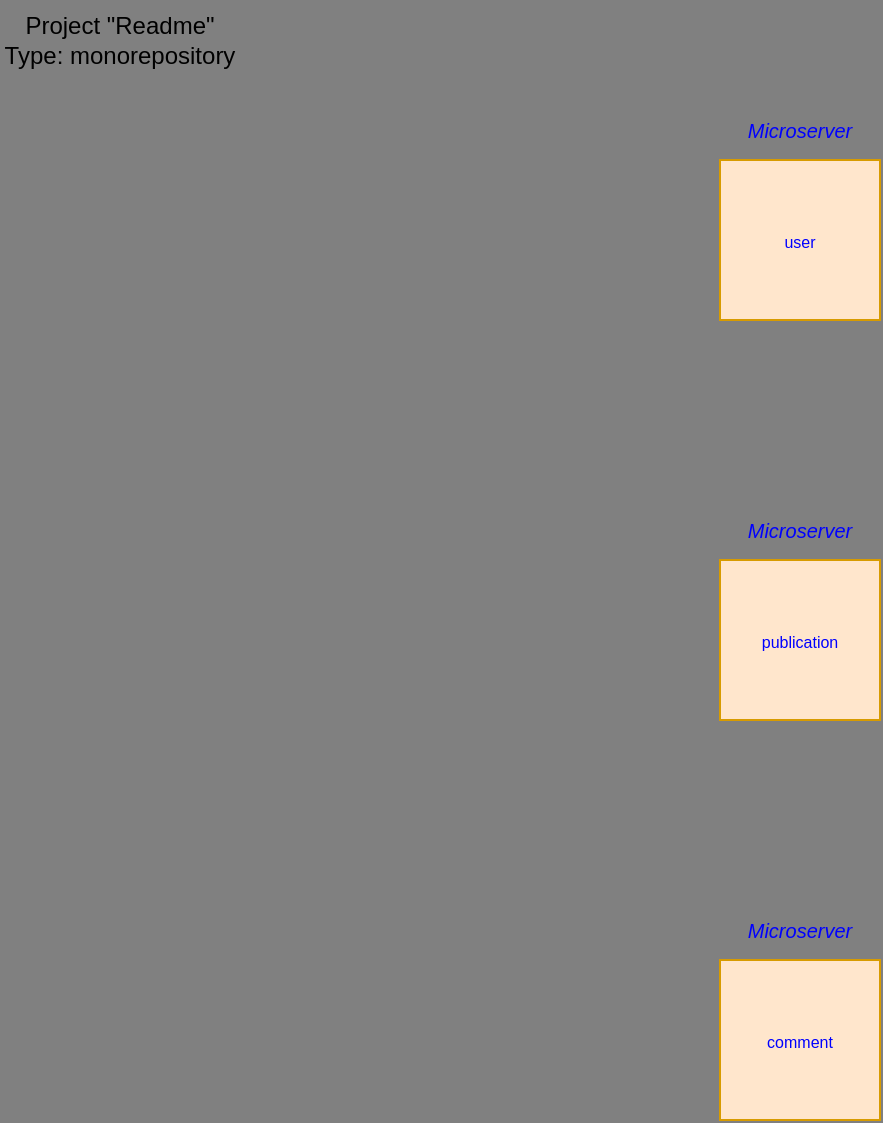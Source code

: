 <mxfile version="24.8.4">
  <diagram name="Страница — 1" id="RdNGJTVPq1b7253PMd-8">
    <mxGraphModel dx="716" dy="411" grid="1" gridSize="10" guides="1" tooltips="1" connect="1" arrows="1" fold="1" page="1" pageScale="1" pageWidth="827" pageHeight="1169" background="#808080" math="0" shadow="0">
      <root>
        <mxCell id="0" />
        <mxCell id="1" parent="0" />
        <mxCell id="OCjujdJqxw8IR3FMv2gj-1" value="" style="whiteSpace=wrap;html=1;aspect=fixed;fillColor=#ffe6cc;strokeColor=#d79b00;" vertex="1" parent="1">
          <mxGeometry x="400" y="120" width="80" height="80" as="geometry" />
        </mxCell>
        <mxCell id="OCjujdJqxw8IR3FMv2gj-2" value="" style="whiteSpace=wrap;html=1;aspect=fixed;fillColor=#ffe6cc;strokeColor=#d79b00;" vertex="1" parent="1">
          <mxGeometry x="400" y="320" width="80" height="80" as="geometry" />
        </mxCell>
        <mxCell id="OCjujdJqxw8IR3FMv2gj-3" value="" style="whiteSpace=wrap;html=1;aspect=fixed;fillColor=#ffe6cc;strokeColor=#d79b00;" vertex="1" parent="1">
          <mxGeometry x="400" y="520" width="80" height="80" as="geometry" />
        </mxCell>
        <mxCell id="OCjujdJqxw8IR3FMv2gj-4" value="&lt;font color=&quot;#0000ff&quot;&gt;&lt;span style=&quot;font-size: 8px;&quot;&gt;user&lt;/span&gt;&lt;/font&gt;" style="text;html=1;align=center;verticalAlign=middle;whiteSpace=wrap;rounded=0;" vertex="1" parent="1">
          <mxGeometry x="410" y="145" width="60" height="30" as="geometry" />
        </mxCell>
        <mxCell id="OCjujdJqxw8IR3FMv2gj-8" value="&lt;span style=&quot;font-size: 10px;&quot;&gt;&lt;i style=&quot;&quot;&gt;&lt;font color=&quot;#0000ff&quot;&gt;Microserver&lt;/font&gt;&lt;/i&gt;&lt;/span&gt;" style="text;html=1;align=center;verticalAlign=middle;whiteSpace=wrap;rounded=0;" vertex="1" parent="1">
          <mxGeometry x="410" y="90" width="60" height="30" as="geometry" />
        </mxCell>
        <mxCell id="OCjujdJqxw8IR3FMv2gj-9" value="&lt;font color=&quot;#0000ff&quot;&gt;&lt;span style=&quot;font-size: 8px;&quot;&gt;publication&lt;/span&gt;&lt;/font&gt;" style="text;html=1;align=center;verticalAlign=middle;whiteSpace=wrap;rounded=0;" vertex="1" parent="1">
          <mxGeometry x="410" y="345" width="60" height="30" as="geometry" />
        </mxCell>
        <mxCell id="OCjujdJqxw8IR3FMv2gj-10" value="&lt;span style=&quot;font-size: 10px;&quot;&gt;&lt;i style=&quot;&quot;&gt;&lt;font color=&quot;#0000ff&quot;&gt;Microserver&lt;/font&gt;&lt;/i&gt;&lt;/span&gt;" style="text;html=1;align=center;verticalAlign=middle;whiteSpace=wrap;rounded=0;" vertex="1" parent="1">
          <mxGeometry x="410" y="290" width="60" height="30" as="geometry" />
        </mxCell>
        <mxCell id="OCjujdJqxw8IR3FMv2gj-11" value="&lt;span style=&quot;font-size: 10px;&quot;&gt;&lt;i style=&quot;&quot;&gt;&lt;font color=&quot;#0000ff&quot;&gt;Microserver&lt;/font&gt;&lt;/i&gt;&lt;/span&gt;" style="text;html=1;align=center;verticalAlign=middle;whiteSpace=wrap;rounded=0;" vertex="1" parent="1">
          <mxGeometry x="410" y="490" width="60" height="30" as="geometry" />
        </mxCell>
        <mxCell id="OCjujdJqxw8IR3FMv2gj-13" value="&lt;font color=&quot;#0000ff&quot;&gt;&lt;span style=&quot;font-size: 8px;&quot;&gt;comment&lt;/span&gt;&lt;/font&gt;" style="text;html=1;align=center;verticalAlign=middle;whiteSpace=wrap;rounded=0;" vertex="1" parent="1">
          <mxGeometry x="410" y="545" width="60" height="30" as="geometry" />
        </mxCell>
        <mxCell id="OCjujdJqxw8IR3FMv2gj-15" value="Project &quot;Readme&quot;&lt;div&gt;Type: monorepository&lt;/div&gt;" style="text;html=1;align=center;verticalAlign=middle;whiteSpace=wrap;rounded=0;" vertex="1" parent="1">
          <mxGeometry x="40" y="40" width="120" height="40" as="geometry" />
        </mxCell>
      </root>
    </mxGraphModel>
  </diagram>
</mxfile>
